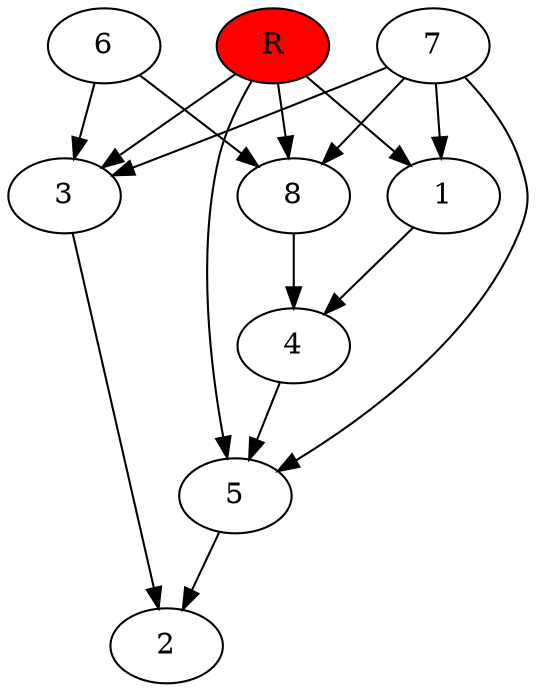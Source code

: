 digraph prb21128 {
	1
	2
	3
	4
	5
	6
	7
	8
	R [fillcolor="#ff0000" style=filled]
	1 -> 4
	3 -> 2
	4 -> 5
	5 -> 2
	6 -> 3
	6 -> 8
	7 -> 1
	7 -> 3
	7 -> 5
	7 -> 8
	8 -> 4
	R -> 1
	R -> 3
	R -> 5
	R -> 8
}
